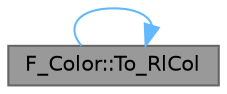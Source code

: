 digraph "F_Color::To_RlCol"
{
 // LATEX_PDF_SIZE
  bgcolor="transparent";
  edge [fontname=Helvetica,fontsize=10,labelfontname=Helvetica,labelfontsize=10];
  node [fontname=Helvetica,fontsize=10,shape=box,height=0.2,width=0.4];
  rankdir="LR";
  Node1 [id="Node000001",label="F_Color::To_RlCol",height=0.2,width=0.4,color="gray40", fillcolor="grey60", style="filled", fontcolor="black",tooltip="转换为raylib的Color对象"];
  Node1 -> Node1 [id="edge1_Node000001_Node000001",color="steelblue1",style="solid",tooltip=" "];
}
